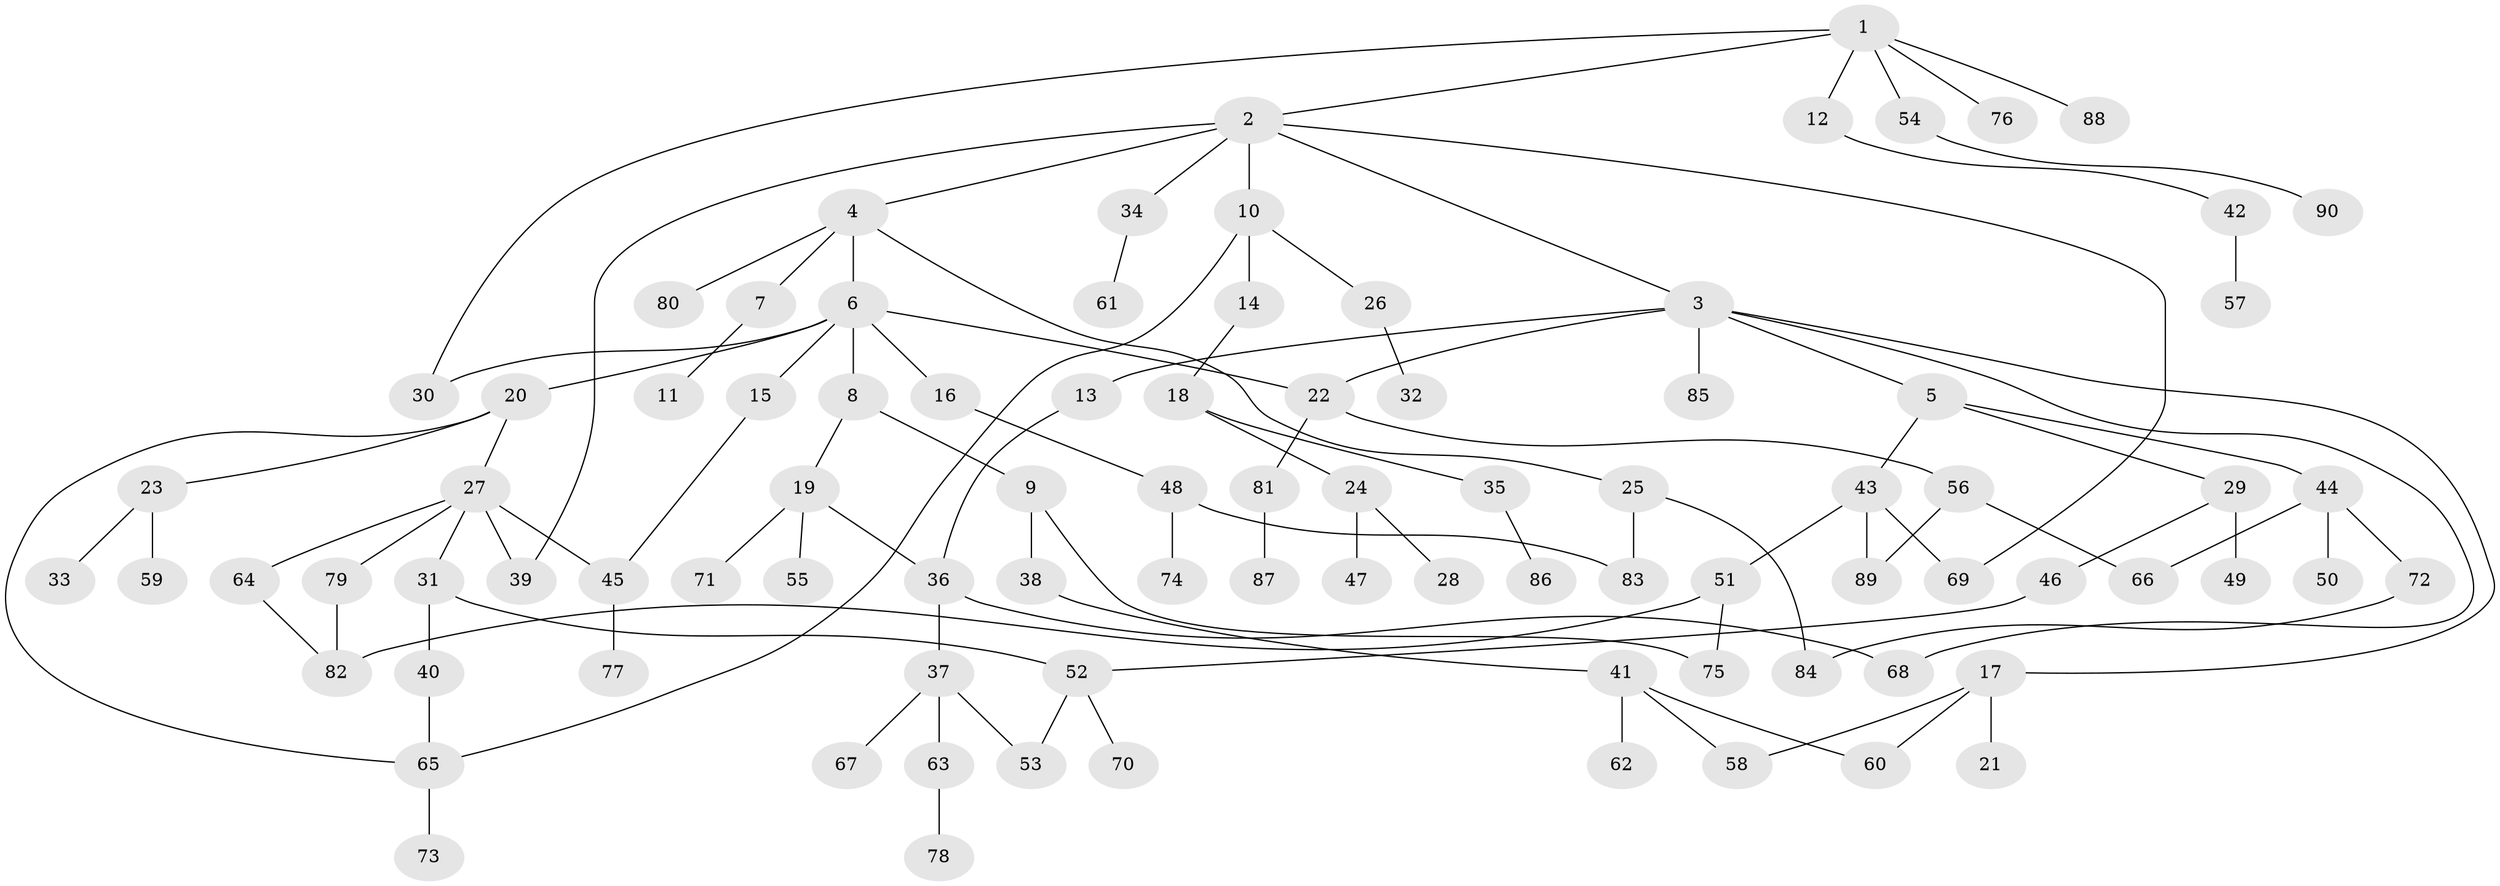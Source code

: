 // Generated by graph-tools (version 1.1) at 2025/42/03/09/25 04:42:56]
// undirected, 90 vertices, 109 edges
graph export_dot {
graph [start="1"]
  node [color=gray90,style=filled];
  1;
  2;
  3;
  4;
  5;
  6;
  7;
  8;
  9;
  10;
  11;
  12;
  13;
  14;
  15;
  16;
  17;
  18;
  19;
  20;
  21;
  22;
  23;
  24;
  25;
  26;
  27;
  28;
  29;
  30;
  31;
  32;
  33;
  34;
  35;
  36;
  37;
  38;
  39;
  40;
  41;
  42;
  43;
  44;
  45;
  46;
  47;
  48;
  49;
  50;
  51;
  52;
  53;
  54;
  55;
  56;
  57;
  58;
  59;
  60;
  61;
  62;
  63;
  64;
  65;
  66;
  67;
  68;
  69;
  70;
  71;
  72;
  73;
  74;
  75;
  76;
  77;
  78;
  79;
  80;
  81;
  82;
  83;
  84;
  85;
  86;
  87;
  88;
  89;
  90;
  1 -- 2;
  1 -- 12;
  1 -- 54;
  1 -- 76;
  1 -- 88;
  1 -- 30;
  2 -- 3;
  2 -- 4;
  2 -- 10;
  2 -- 34;
  2 -- 39;
  2 -- 69;
  3 -- 5;
  3 -- 13;
  3 -- 17;
  3 -- 68;
  3 -- 85;
  3 -- 22;
  4 -- 6;
  4 -- 7;
  4 -- 25;
  4 -- 80;
  5 -- 29;
  5 -- 43;
  5 -- 44;
  6 -- 8;
  6 -- 15;
  6 -- 16;
  6 -- 20;
  6 -- 22;
  6 -- 30;
  7 -- 11;
  8 -- 9;
  8 -- 19;
  9 -- 38;
  9 -- 75;
  10 -- 14;
  10 -- 26;
  10 -- 65;
  12 -- 42;
  13 -- 36;
  14 -- 18;
  15 -- 45;
  16 -- 48;
  17 -- 21;
  17 -- 58;
  17 -- 60;
  18 -- 24;
  18 -- 35;
  19 -- 55;
  19 -- 71;
  19 -- 36;
  20 -- 23;
  20 -- 27;
  20 -- 65;
  22 -- 56;
  22 -- 81;
  23 -- 33;
  23 -- 59;
  24 -- 28;
  24 -- 47;
  25 -- 84;
  25 -- 83;
  26 -- 32;
  27 -- 31;
  27 -- 45;
  27 -- 64;
  27 -- 79;
  27 -- 39;
  29 -- 46;
  29 -- 49;
  31 -- 40;
  31 -- 52;
  34 -- 61;
  35 -- 86;
  36 -- 37;
  36 -- 68;
  37 -- 63;
  37 -- 67;
  37 -- 53;
  38 -- 41;
  40 -- 65;
  41 -- 58;
  41 -- 60;
  41 -- 62;
  42 -- 57;
  43 -- 51;
  43 -- 89;
  43 -- 69;
  44 -- 50;
  44 -- 66;
  44 -- 72;
  45 -- 77;
  46 -- 52;
  48 -- 74;
  48 -- 83;
  51 -- 75;
  51 -- 82;
  52 -- 53;
  52 -- 70;
  54 -- 90;
  56 -- 89;
  56 -- 66;
  63 -- 78;
  64 -- 82;
  65 -- 73;
  72 -- 84;
  79 -- 82;
  81 -- 87;
}
